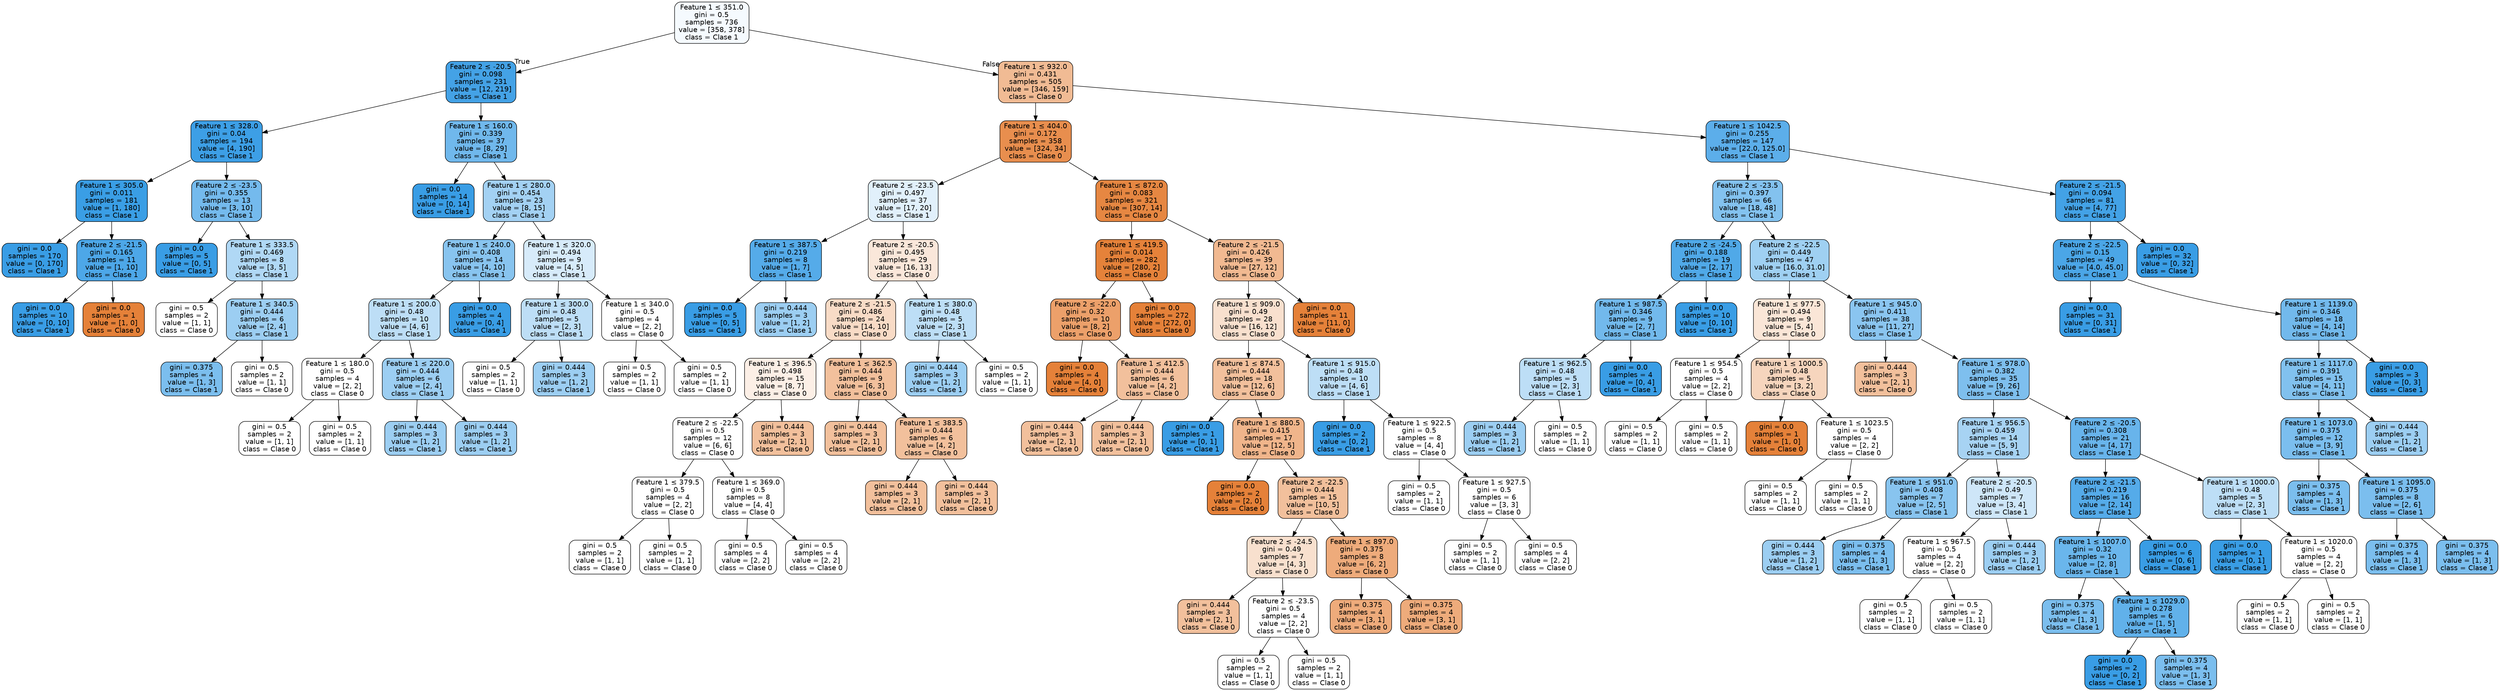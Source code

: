 digraph Tree {
node [shape=box, style="filled, rounded", color="black", fontname="helvetica"] ;
edge [fontname="helvetica"] ;
0 [label=<Feature 1 &le; 351.0<br/>gini = 0.5<br/>samples = 736<br/>value = [358, 378]<br/>class = Clase 1>, fillcolor="#f5fafe"] ;
1 [label=<Feature 2 &le; -20.5<br/>gini = 0.098<br/>samples = 231<br/>value = [12, 219]<br/>class = Clase 1>, fillcolor="#44a2e6"] ;
0 -> 1 [labeldistance=2.5, labelangle=45, headlabel="True"] ;
2 [label=<Feature 1 &le; 328.0<br/>gini = 0.04<br/>samples = 194<br/>value = [4, 190]<br/>class = Clase 1>, fillcolor="#3d9fe6"] ;
1 -> 2 ;
3 [label=<Feature 1 &le; 305.0<br/>gini = 0.011<br/>samples = 181<br/>value = [1, 180]<br/>class = Clase 1>, fillcolor="#3a9ee5"] ;
2 -> 3 ;
4 [label=<gini = 0.0<br/>samples = 170<br/>value = [0, 170]<br/>class = Clase 1>, fillcolor="#399de5"] ;
3 -> 4 ;
5 [label=<Feature 2 &le; -21.5<br/>gini = 0.165<br/>samples = 11<br/>value = [1, 10]<br/>class = Clase 1>, fillcolor="#4da7e8"] ;
3 -> 5 ;
6 [label=<gini = 0.0<br/>samples = 10<br/>value = [0, 10]<br/>class = Clase 1>, fillcolor="#399de5"] ;
5 -> 6 ;
7 [label=<gini = 0.0<br/>samples = 1<br/>value = [1, 0]<br/>class = Clase 0>, fillcolor="#e58139"] ;
5 -> 7 ;
8 [label=<Feature 2 &le; -23.5<br/>gini = 0.355<br/>samples = 13<br/>value = [3, 10]<br/>class = Clase 1>, fillcolor="#74baed"] ;
2 -> 8 ;
9 [label=<gini = 0.0<br/>samples = 5<br/>value = [0, 5]<br/>class = Clase 1>, fillcolor="#399de5"] ;
8 -> 9 ;
10 [label=<Feature 1 &le; 333.5<br/>gini = 0.469<br/>samples = 8<br/>value = [3, 5]<br/>class = Clase 1>, fillcolor="#b0d8f5"] ;
8 -> 10 ;
11 [label=<gini = 0.5<br/>samples = 2<br/>value = [1, 1]<br/>class = Clase 0>, fillcolor="#ffffff"] ;
10 -> 11 ;
12 [label=<Feature 1 &le; 340.5<br/>gini = 0.444<br/>samples = 6<br/>value = [2, 4]<br/>class = Clase 1>, fillcolor="#9ccef2"] ;
10 -> 12 ;
13 [label=<gini = 0.375<br/>samples = 4<br/>value = [1, 3]<br/>class = Clase 1>, fillcolor="#7bbeee"] ;
12 -> 13 ;
14 [label=<gini = 0.5<br/>samples = 2<br/>value = [1, 1]<br/>class = Clase 0>, fillcolor="#ffffff"] ;
12 -> 14 ;
15 [label=<Feature 1 &le; 160.0<br/>gini = 0.339<br/>samples = 37<br/>value = [8, 29]<br/>class = Clase 1>, fillcolor="#70b8ec"] ;
1 -> 15 ;
16 [label=<gini = 0.0<br/>samples = 14<br/>value = [0, 14]<br/>class = Clase 1>, fillcolor="#399de5"] ;
15 -> 16 ;
17 [label=<Feature 1 &le; 280.0<br/>gini = 0.454<br/>samples = 23<br/>value = [8, 15]<br/>class = Clase 1>, fillcolor="#a3d1f3"] ;
15 -> 17 ;
18 [label=<Feature 1 &le; 240.0<br/>gini = 0.408<br/>samples = 14<br/>value = [4, 10]<br/>class = Clase 1>, fillcolor="#88c4ef"] ;
17 -> 18 ;
19 [label=<Feature 1 &le; 200.0<br/>gini = 0.48<br/>samples = 10<br/>value = [4, 6]<br/>class = Clase 1>, fillcolor="#bddef6"] ;
18 -> 19 ;
20 [label=<Feature 1 &le; 180.0<br/>gini = 0.5<br/>samples = 4<br/>value = [2, 2]<br/>class = Clase 0>, fillcolor="#ffffff"] ;
19 -> 20 ;
21 [label=<gini = 0.5<br/>samples = 2<br/>value = [1, 1]<br/>class = Clase 0>, fillcolor="#ffffff"] ;
20 -> 21 ;
22 [label=<gini = 0.5<br/>samples = 2<br/>value = [1, 1]<br/>class = Clase 0>, fillcolor="#ffffff"] ;
20 -> 22 ;
23 [label=<Feature 1 &le; 220.0<br/>gini = 0.444<br/>samples = 6<br/>value = [2, 4]<br/>class = Clase 1>, fillcolor="#9ccef2"] ;
19 -> 23 ;
24 [label=<gini = 0.444<br/>samples = 3<br/>value = [1, 2]<br/>class = Clase 1>, fillcolor="#9ccef2"] ;
23 -> 24 ;
25 [label=<gini = 0.444<br/>samples = 3<br/>value = [1, 2]<br/>class = Clase 1>, fillcolor="#9ccef2"] ;
23 -> 25 ;
26 [label=<gini = 0.0<br/>samples = 4<br/>value = [0, 4]<br/>class = Clase 1>, fillcolor="#399de5"] ;
18 -> 26 ;
27 [label=<Feature 1 &le; 320.0<br/>gini = 0.494<br/>samples = 9<br/>value = [4, 5]<br/>class = Clase 1>, fillcolor="#d7ebfa"] ;
17 -> 27 ;
28 [label=<Feature 1 &le; 300.0<br/>gini = 0.48<br/>samples = 5<br/>value = [2, 3]<br/>class = Clase 1>, fillcolor="#bddef6"] ;
27 -> 28 ;
29 [label=<gini = 0.5<br/>samples = 2<br/>value = [1, 1]<br/>class = Clase 0>, fillcolor="#ffffff"] ;
28 -> 29 ;
30 [label=<gini = 0.444<br/>samples = 3<br/>value = [1, 2]<br/>class = Clase 1>, fillcolor="#9ccef2"] ;
28 -> 30 ;
31 [label=<Feature 1 &le; 340.0<br/>gini = 0.5<br/>samples = 4<br/>value = [2, 2]<br/>class = Clase 0>, fillcolor="#ffffff"] ;
27 -> 31 ;
32 [label=<gini = 0.5<br/>samples = 2<br/>value = [1, 1]<br/>class = Clase 0>, fillcolor="#ffffff"] ;
31 -> 32 ;
33 [label=<gini = 0.5<br/>samples = 2<br/>value = [1, 1]<br/>class = Clase 0>, fillcolor="#ffffff"] ;
31 -> 33 ;
34 [label=<Feature 1 &le; 932.0<br/>gini = 0.431<br/>samples = 505<br/>value = [346, 159]<br/>class = Clase 0>, fillcolor="#f1bb94"] ;
0 -> 34 [labeldistance=2.5, labelangle=-45, headlabel="False"] ;
35 [label=<Feature 1 &le; 404.0<br/>gini = 0.172<br/>samples = 358<br/>value = [324, 34]<br/>class = Clase 0>, fillcolor="#e88e4e"] ;
34 -> 35 ;
36 [label=<Feature 2 &le; -23.5<br/>gini = 0.497<br/>samples = 37<br/>value = [17, 20]<br/>class = Clase 1>, fillcolor="#e1f0fb"] ;
35 -> 36 ;
37 [label=<Feature 1 &le; 387.5<br/>gini = 0.219<br/>samples = 8<br/>value = [1, 7]<br/>class = Clase 1>, fillcolor="#55abe9"] ;
36 -> 37 ;
38 [label=<gini = 0.0<br/>samples = 5<br/>value = [0, 5]<br/>class = Clase 1>, fillcolor="#399de5"] ;
37 -> 38 ;
39 [label=<gini = 0.444<br/>samples = 3<br/>value = [1, 2]<br/>class = Clase 1>, fillcolor="#9ccef2"] ;
37 -> 39 ;
40 [label=<Feature 2 &le; -20.5<br/>gini = 0.495<br/>samples = 29<br/>value = [16, 13]<br/>class = Clase 0>, fillcolor="#fae7da"] ;
36 -> 40 ;
41 [label=<Feature 2 &le; -21.5<br/>gini = 0.486<br/>samples = 24<br/>value = [14, 10]<br/>class = Clase 0>, fillcolor="#f8dbc6"] ;
40 -> 41 ;
42 [label=<Feature 1 &le; 396.5<br/>gini = 0.498<br/>samples = 15<br/>value = [8, 7]<br/>class = Clase 0>, fillcolor="#fcefe6"] ;
41 -> 42 ;
43 [label=<Feature 2 &le; -22.5<br/>gini = 0.5<br/>samples = 12<br/>value = [6, 6]<br/>class = Clase 0>, fillcolor="#ffffff"] ;
42 -> 43 ;
44 [label=<Feature 1 &le; 379.5<br/>gini = 0.5<br/>samples = 4<br/>value = [2, 2]<br/>class = Clase 0>, fillcolor="#ffffff"] ;
43 -> 44 ;
45 [label=<gini = 0.5<br/>samples = 2<br/>value = [1, 1]<br/>class = Clase 0>, fillcolor="#ffffff"] ;
44 -> 45 ;
46 [label=<gini = 0.5<br/>samples = 2<br/>value = [1, 1]<br/>class = Clase 0>, fillcolor="#ffffff"] ;
44 -> 46 ;
47 [label=<Feature 1 &le; 369.0<br/>gini = 0.5<br/>samples = 8<br/>value = [4, 4]<br/>class = Clase 0>, fillcolor="#ffffff"] ;
43 -> 47 ;
48 [label=<gini = 0.5<br/>samples = 4<br/>value = [2, 2]<br/>class = Clase 0>, fillcolor="#ffffff"] ;
47 -> 48 ;
49 [label=<gini = 0.5<br/>samples = 4<br/>value = [2, 2]<br/>class = Clase 0>, fillcolor="#ffffff"] ;
47 -> 49 ;
50 [label=<gini = 0.444<br/>samples = 3<br/>value = [2, 1]<br/>class = Clase 0>, fillcolor="#f2c09c"] ;
42 -> 50 ;
51 [label=<Feature 1 &le; 362.5<br/>gini = 0.444<br/>samples = 9<br/>value = [6, 3]<br/>class = Clase 0>, fillcolor="#f2c09c"] ;
41 -> 51 ;
52 [label=<gini = 0.444<br/>samples = 3<br/>value = [2, 1]<br/>class = Clase 0>, fillcolor="#f2c09c"] ;
51 -> 52 ;
53 [label=<Feature 1 &le; 383.5<br/>gini = 0.444<br/>samples = 6<br/>value = [4, 2]<br/>class = Clase 0>, fillcolor="#f2c09c"] ;
51 -> 53 ;
54 [label=<gini = 0.444<br/>samples = 3<br/>value = [2, 1]<br/>class = Clase 0>, fillcolor="#f2c09c"] ;
53 -> 54 ;
55 [label=<gini = 0.444<br/>samples = 3<br/>value = [2, 1]<br/>class = Clase 0>, fillcolor="#f2c09c"] ;
53 -> 55 ;
56 [label=<Feature 1 &le; 380.0<br/>gini = 0.48<br/>samples = 5<br/>value = [2, 3]<br/>class = Clase 1>, fillcolor="#bddef6"] ;
40 -> 56 ;
57 [label=<gini = 0.444<br/>samples = 3<br/>value = [1, 2]<br/>class = Clase 1>, fillcolor="#9ccef2"] ;
56 -> 57 ;
58 [label=<gini = 0.5<br/>samples = 2<br/>value = [1, 1]<br/>class = Clase 0>, fillcolor="#ffffff"] ;
56 -> 58 ;
59 [label=<Feature 1 &le; 872.0<br/>gini = 0.083<br/>samples = 321<br/>value = [307, 14]<br/>class = Clase 0>, fillcolor="#e68742"] ;
35 -> 59 ;
60 [label=<Feature 1 &le; 419.5<br/>gini = 0.014<br/>samples = 282<br/>value = [280, 2]<br/>class = Clase 0>, fillcolor="#e5823a"] ;
59 -> 60 ;
61 [label=<Feature 2 &le; -22.0<br/>gini = 0.32<br/>samples = 10<br/>value = [8, 2]<br/>class = Clase 0>, fillcolor="#eca06a"] ;
60 -> 61 ;
62 [label=<gini = 0.0<br/>samples = 4<br/>value = [4, 0]<br/>class = Clase 0>, fillcolor="#e58139"] ;
61 -> 62 ;
63 [label=<Feature 1 &le; 412.5<br/>gini = 0.444<br/>samples = 6<br/>value = [4, 2]<br/>class = Clase 0>, fillcolor="#f2c09c"] ;
61 -> 63 ;
64 [label=<gini = 0.444<br/>samples = 3<br/>value = [2, 1]<br/>class = Clase 0>, fillcolor="#f2c09c"] ;
63 -> 64 ;
65 [label=<gini = 0.444<br/>samples = 3<br/>value = [2, 1]<br/>class = Clase 0>, fillcolor="#f2c09c"] ;
63 -> 65 ;
66 [label=<gini = 0.0<br/>samples = 272<br/>value = [272, 0]<br/>class = Clase 0>, fillcolor="#e58139"] ;
60 -> 66 ;
67 [label=<Feature 2 &le; -21.5<br/>gini = 0.426<br/>samples = 39<br/>value = [27, 12]<br/>class = Clase 0>, fillcolor="#f1b991"] ;
59 -> 67 ;
68 [label=<Feature 1 &le; 909.0<br/>gini = 0.49<br/>samples = 28<br/>value = [16, 12]<br/>class = Clase 0>, fillcolor="#f8e0ce"] ;
67 -> 68 ;
69 [label=<Feature 1 &le; 874.5<br/>gini = 0.444<br/>samples = 18<br/>value = [12, 6]<br/>class = Clase 0>, fillcolor="#f2c09c"] ;
68 -> 69 ;
70 [label=<gini = 0.0<br/>samples = 1<br/>value = [0, 1]<br/>class = Clase 1>, fillcolor="#399de5"] ;
69 -> 70 ;
71 [label=<Feature 1 &le; 880.5<br/>gini = 0.415<br/>samples = 17<br/>value = [12, 5]<br/>class = Clase 0>, fillcolor="#f0b58b"] ;
69 -> 71 ;
72 [label=<gini = 0.0<br/>samples = 2<br/>value = [2, 0]<br/>class = Clase 0>, fillcolor="#e58139"] ;
71 -> 72 ;
73 [label=<Feature 2 &le; -22.5<br/>gini = 0.444<br/>samples = 15<br/>value = [10, 5]<br/>class = Clase 0>, fillcolor="#f2c09c"] ;
71 -> 73 ;
74 [label=<Feature 2 &le; -24.5<br/>gini = 0.49<br/>samples = 7<br/>value = [4, 3]<br/>class = Clase 0>, fillcolor="#f8e0ce"] ;
73 -> 74 ;
75 [label=<gini = 0.444<br/>samples = 3<br/>value = [2, 1]<br/>class = Clase 0>, fillcolor="#f2c09c"] ;
74 -> 75 ;
76 [label=<Feature 2 &le; -23.5<br/>gini = 0.5<br/>samples = 4<br/>value = [2, 2]<br/>class = Clase 0>, fillcolor="#ffffff"] ;
74 -> 76 ;
77 [label=<gini = 0.5<br/>samples = 2<br/>value = [1, 1]<br/>class = Clase 0>, fillcolor="#ffffff"] ;
76 -> 77 ;
78 [label=<gini = 0.5<br/>samples = 2<br/>value = [1, 1]<br/>class = Clase 0>, fillcolor="#ffffff"] ;
76 -> 78 ;
79 [label=<Feature 1 &le; 897.0<br/>gini = 0.375<br/>samples = 8<br/>value = [6, 2]<br/>class = Clase 0>, fillcolor="#eeab7b"] ;
73 -> 79 ;
80 [label=<gini = 0.375<br/>samples = 4<br/>value = [3, 1]<br/>class = Clase 0>, fillcolor="#eeab7b"] ;
79 -> 80 ;
81 [label=<gini = 0.375<br/>samples = 4<br/>value = [3, 1]<br/>class = Clase 0>, fillcolor="#eeab7b"] ;
79 -> 81 ;
82 [label=<Feature 1 &le; 915.0<br/>gini = 0.48<br/>samples = 10<br/>value = [4, 6]<br/>class = Clase 1>, fillcolor="#bddef6"] ;
68 -> 82 ;
83 [label=<gini = 0.0<br/>samples = 2<br/>value = [0, 2]<br/>class = Clase 1>, fillcolor="#399de5"] ;
82 -> 83 ;
84 [label=<Feature 1 &le; 922.5<br/>gini = 0.5<br/>samples = 8<br/>value = [4, 4]<br/>class = Clase 0>, fillcolor="#ffffff"] ;
82 -> 84 ;
85 [label=<gini = 0.5<br/>samples = 2<br/>value = [1, 1]<br/>class = Clase 0>, fillcolor="#ffffff"] ;
84 -> 85 ;
86 [label=<Feature 1 &le; 927.5<br/>gini = 0.5<br/>samples = 6<br/>value = [3, 3]<br/>class = Clase 0>, fillcolor="#ffffff"] ;
84 -> 86 ;
87 [label=<gini = 0.5<br/>samples = 2<br/>value = [1, 1]<br/>class = Clase 0>, fillcolor="#ffffff"] ;
86 -> 87 ;
88 [label=<gini = 0.5<br/>samples = 4<br/>value = [2, 2]<br/>class = Clase 0>, fillcolor="#ffffff"] ;
86 -> 88 ;
89 [label=<gini = 0.0<br/>samples = 11<br/>value = [11, 0]<br/>class = Clase 0>, fillcolor="#e58139"] ;
67 -> 89 ;
90 [label=<Feature 1 &le; 1042.5<br/>gini = 0.255<br/>samples = 147<br/>value = [22.0, 125.0]<br/>class = Clase 1>, fillcolor="#5caeea"] ;
34 -> 90 ;
91 [label=<Feature 2 &le; -23.5<br/>gini = 0.397<br/>samples = 66<br/>value = [18, 48]<br/>class = Clase 1>, fillcolor="#83c2ef"] ;
90 -> 91 ;
92 [label=<Feature 2 &le; -24.5<br/>gini = 0.188<br/>samples = 19<br/>value = [2, 17]<br/>class = Clase 1>, fillcolor="#50a9e8"] ;
91 -> 92 ;
93 [label=<Feature 1 &le; 987.5<br/>gini = 0.346<br/>samples = 9<br/>value = [2, 7]<br/>class = Clase 1>, fillcolor="#72b9ec"] ;
92 -> 93 ;
94 [label=<Feature 1 &le; 962.5<br/>gini = 0.48<br/>samples = 5<br/>value = [2, 3]<br/>class = Clase 1>, fillcolor="#bddef6"] ;
93 -> 94 ;
95 [label=<gini = 0.444<br/>samples = 3<br/>value = [1, 2]<br/>class = Clase 1>, fillcolor="#9ccef2"] ;
94 -> 95 ;
96 [label=<gini = 0.5<br/>samples = 2<br/>value = [1, 1]<br/>class = Clase 0>, fillcolor="#ffffff"] ;
94 -> 96 ;
97 [label=<gini = 0.0<br/>samples = 4<br/>value = [0, 4]<br/>class = Clase 1>, fillcolor="#399de5"] ;
93 -> 97 ;
98 [label=<gini = 0.0<br/>samples = 10<br/>value = [0, 10]<br/>class = Clase 1>, fillcolor="#399de5"] ;
92 -> 98 ;
99 [label=<Feature 2 &le; -22.5<br/>gini = 0.449<br/>samples = 47<br/>value = [16.0, 31.0]<br/>class = Clase 1>, fillcolor="#9fd0f2"] ;
91 -> 99 ;
100 [label=<Feature 1 &le; 977.5<br/>gini = 0.494<br/>samples = 9<br/>value = [5, 4]<br/>class = Clase 0>, fillcolor="#fae6d7"] ;
99 -> 100 ;
101 [label=<Feature 1 &le; 954.5<br/>gini = 0.5<br/>samples = 4<br/>value = [2, 2]<br/>class = Clase 0>, fillcolor="#ffffff"] ;
100 -> 101 ;
102 [label=<gini = 0.5<br/>samples = 2<br/>value = [1, 1]<br/>class = Clase 0>, fillcolor="#ffffff"] ;
101 -> 102 ;
103 [label=<gini = 0.5<br/>samples = 2<br/>value = [1, 1]<br/>class = Clase 0>, fillcolor="#ffffff"] ;
101 -> 103 ;
104 [label=<Feature 1 &le; 1000.5<br/>gini = 0.48<br/>samples = 5<br/>value = [3, 2]<br/>class = Clase 0>, fillcolor="#f6d5bd"] ;
100 -> 104 ;
105 [label=<gini = 0.0<br/>samples = 1<br/>value = [1, 0]<br/>class = Clase 0>, fillcolor="#e58139"] ;
104 -> 105 ;
106 [label=<Feature 1 &le; 1023.5<br/>gini = 0.5<br/>samples = 4<br/>value = [2, 2]<br/>class = Clase 0>, fillcolor="#ffffff"] ;
104 -> 106 ;
107 [label=<gini = 0.5<br/>samples = 2<br/>value = [1, 1]<br/>class = Clase 0>, fillcolor="#ffffff"] ;
106 -> 107 ;
108 [label=<gini = 0.5<br/>samples = 2<br/>value = [1, 1]<br/>class = Clase 0>, fillcolor="#ffffff"] ;
106 -> 108 ;
109 [label=<Feature 1 &le; 945.0<br/>gini = 0.411<br/>samples = 38<br/>value = [11, 27]<br/>class = Clase 1>, fillcolor="#8ac5f0"] ;
99 -> 109 ;
110 [label=<gini = 0.444<br/>samples = 3<br/>value = [2, 1]<br/>class = Clase 0>, fillcolor="#f2c09c"] ;
109 -> 110 ;
111 [label=<Feature 1 &le; 978.0<br/>gini = 0.382<br/>samples = 35<br/>value = [9, 26]<br/>class = Clase 1>, fillcolor="#7ebfee"] ;
109 -> 111 ;
112 [label=<Feature 1 &le; 956.5<br/>gini = 0.459<br/>samples = 14<br/>value = [5, 9]<br/>class = Clase 1>, fillcolor="#a7d3f3"] ;
111 -> 112 ;
113 [label=<Feature 1 &le; 951.0<br/>gini = 0.408<br/>samples = 7<br/>value = [2, 5]<br/>class = Clase 1>, fillcolor="#88c4ef"] ;
112 -> 113 ;
114 [label=<gini = 0.444<br/>samples = 3<br/>value = [1, 2]<br/>class = Clase 1>, fillcolor="#9ccef2"] ;
113 -> 114 ;
115 [label=<gini = 0.375<br/>samples = 4<br/>value = [1, 3]<br/>class = Clase 1>, fillcolor="#7bbeee"] ;
113 -> 115 ;
116 [label=<Feature 2 &le; -20.5<br/>gini = 0.49<br/>samples = 7<br/>value = [3, 4]<br/>class = Clase 1>, fillcolor="#cee6f8"] ;
112 -> 116 ;
117 [label=<Feature 1 &le; 967.5<br/>gini = 0.5<br/>samples = 4<br/>value = [2, 2]<br/>class = Clase 0>, fillcolor="#ffffff"] ;
116 -> 117 ;
118 [label=<gini = 0.5<br/>samples = 2<br/>value = [1, 1]<br/>class = Clase 0>, fillcolor="#ffffff"] ;
117 -> 118 ;
119 [label=<gini = 0.5<br/>samples = 2<br/>value = [1, 1]<br/>class = Clase 0>, fillcolor="#ffffff"] ;
117 -> 119 ;
120 [label=<gini = 0.444<br/>samples = 3<br/>value = [1, 2]<br/>class = Clase 1>, fillcolor="#9ccef2"] ;
116 -> 120 ;
121 [label=<Feature 2 &le; -20.5<br/>gini = 0.308<br/>samples = 21<br/>value = [4, 17]<br/>class = Clase 1>, fillcolor="#68b4eb"] ;
111 -> 121 ;
122 [label=<Feature 2 &le; -21.5<br/>gini = 0.219<br/>samples = 16<br/>value = [2, 14]<br/>class = Clase 1>, fillcolor="#55abe9"] ;
121 -> 122 ;
123 [label=<Feature 1 &le; 1007.0<br/>gini = 0.32<br/>samples = 10<br/>value = [2, 8]<br/>class = Clase 1>, fillcolor="#6ab6ec"] ;
122 -> 123 ;
124 [label=<gini = 0.375<br/>samples = 4<br/>value = [1, 3]<br/>class = Clase 1>, fillcolor="#7bbeee"] ;
123 -> 124 ;
125 [label=<Feature 1 &le; 1029.0<br/>gini = 0.278<br/>samples = 6<br/>value = [1, 5]<br/>class = Clase 1>, fillcolor="#61b1ea"] ;
123 -> 125 ;
126 [label=<gini = 0.0<br/>samples = 2<br/>value = [0, 2]<br/>class = Clase 1>, fillcolor="#399de5"] ;
125 -> 126 ;
127 [label=<gini = 0.375<br/>samples = 4<br/>value = [1, 3]<br/>class = Clase 1>, fillcolor="#7bbeee"] ;
125 -> 127 ;
128 [label=<gini = 0.0<br/>samples = 6<br/>value = [0, 6]<br/>class = Clase 1>, fillcolor="#399de5"] ;
122 -> 128 ;
129 [label=<Feature 1 &le; 1000.0<br/>gini = 0.48<br/>samples = 5<br/>value = [2, 3]<br/>class = Clase 1>, fillcolor="#bddef6"] ;
121 -> 129 ;
130 [label=<gini = 0.0<br/>samples = 1<br/>value = [0, 1]<br/>class = Clase 1>, fillcolor="#399de5"] ;
129 -> 130 ;
131 [label=<Feature 1 &le; 1020.0<br/>gini = 0.5<br/>samples = 4<br/>value = [2, 2]<br/>class = Clase 0>, fillcolor="#ffffff"] ;
129 -> 131 ;
132 [label=<gini = 0.5<br/>samples = 2<br/>value = [1, 1]<br/>class = Clase 0>, fillcolor="#ffffff"] ;
131 -> 132 ;
133 [label=<gini = 0.5<br/>samples = 2<br/>value = [1, 1]<br/>class = Clase 0>, fillcolor="#ffffff"] ;
131 -> 133 ;
134 [label=<Feature 2 &le; -21.5<br/>gini = 0.094<br/>samples = 81<br/>value = [4, 77]<br/>class = Clase 1>, fillcolor="#43a2e6"] ;
90 -> 134 ;
135 [label=<Feature 2 &le; -22.5<br/>gini = 0.15<br/>samples = 49<br/>value = [4.0, 45.0]<br/>class = Clase 1>, fillcolor="#4ba6e7"] ;
134 -> 135 ;
136 [label=<gini = 0.0<br/>samples = 31<br/>value = [0, 31]<br/>class = Clase 1>, fillcolor="#399de5"] ;
135 -> 136 ;
137 [label=<Feature 1 &le; 1139.0<br/>gini = 0.346<br/>samples = 18<br/>value = [4, 14]<br/>class = Clase 1>, fillcolor="#72b9ec"] ;
135 -> 137 ;
138 [label=<Feature 1 &le; 1117.0<br/>gini = 0.391<br/>samples = 15<br/>value = [4, 11]<br/>class = Clase 1>, fillcolor="#81c1ee"] ;
137 -> 138 ;
139 [label=<Feature 1 &le; 1073.0<br/>gini = 0.375<br/>samples = 12<br/>value = [3, 9]<br/>class = Clase 1>, fillcolor="#7bbeee"] ;
138 -> 139 ;
140 [label=<gini = 0.375<br/>samples = 4<br/>value = [1, 3]<br/>class = Clase 1>, fillcolor="#7bbeee"] ;
139 -> 140 ;
141 [label=<Feature 1 &le; 1095.0<br/>gini = 0.375<br/>samples = 8<br/>value = [2, 6]<br/>class = Clase 1>, fillcolor="#7bbeee"] ;
139 -> 141 ;
142 [label=<gini = 0.375<br/>samples = 4<br/>value = [1, 3]<br/>class = Clase 1>, fillcolor="#7bbeee"] ;
141 -> 142 ;
143 [label=<gini = 0.375<br/>samples = 4<br/>value = [1, 3]<br/>class = Clase 1>, fillcolor="#7bbeee"] ;
141 -> 143 ;
144 [label=<gini = 0.444<br/>samples = 3<br/>value = [1, 2]<br/>class = Clase 1>, fillcolor="#9ccef2"] ;
138 -> 144 ;
145 [label=<gini = 0.0<br/>samples = 3<br/>value = [0, 3]<br/>class = Clase 1>, fillcolor="#399de5"] ;
137 -> 145 ;
146 [label=<gini = 0.0<br/>samples = 32<br/>value = [0, 32]<br/>class = Clase 1>, fillcolor="#399de5"] ;
134 -> 146 ;
}

